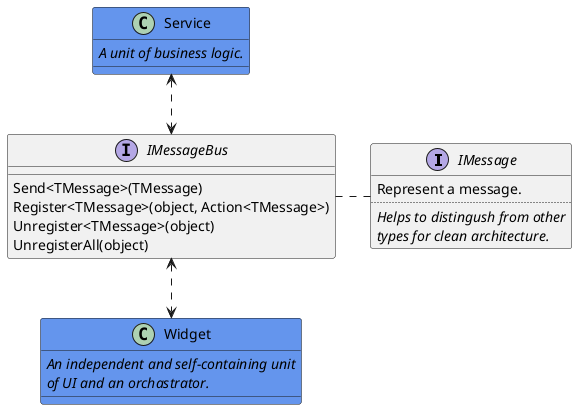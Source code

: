 @startuml architecture-overview

interface IMessage {
    Represent a message.
    ..
    <i>Helps to distingush from other</i>
    <i>types for clean architecture.</i>
}

interface IMessageBus {
    Send<TMessage>(TMessage)
    Register<TMessage>(object, Action<TMessage>)
    Unregister<TMessage>(object)
    UnregisterAll(object)
}

class Service #CornflowerBlue {
    <i>A unit of business logic.</i>
}

class Widget #CornflowerBlue {
    <i>An independent and self-containing unit</i>
    <i>of UI and an orchastrator.</i>
}

Service <..> IMessageBus
IMessageBus <..> Widget
IMessageBus . IMessage

@enduml

@startuml architecture-services

interface IWidgetManagementService #GreenYellow {
    Build(string) : WidgetInfo
    Build(WidgetVariant) : WidgetInfo
    Build(WidgetDescription) : WidgetInfo
    ..
    Start(string, string) : WidgetInfo
    Start(WidgetDescription) : WidgetInfo
    ..
    Activate(Guid, string)
    Deactivate(Guid)
    Destroy(Guid)
}

interface IWidgetFactory {
    Build(string) : WidgetInfo
    Build(WidgetVariant) : WidgetInfo
    Register(string, WidgetVariant)
}

class WidgetVariant<TCustomisation> {
    MediatorType : Type
    PresenterType : Type
    StateType : Type
    Customisation : TCustomisation
}

class WidgetDescription<TCustomisation> {
    VariantName : string
    Variant : WidgetVariant
    Position : string
    Customisation : TCustomisation
}

IWidgetFactory <- IWidgetManagementService
IWidgetManagementService .. WidgetDescription
IWidgetFactory .. WidgetVariant
WidgetVariant <- WidgetDescription

@enduml

@startuml architecture-widget

class WidgetMediator #CornflowerBlue {
    #IsActive : bool
    #InteractionPipe : IInteractionPipe
    #Logger : ILogger
    +Activate(string)
    +Activate(Action<RenderFragment>)
    +Deactivate()
    +Dispose()
    #GetCustomisation<TCustomisation>() : TCustomisation
    #GetState<TState>() : TState
    #GetPresenter<TPresenter>() : TPresenter
}

interface IInteractionPipe {
    Send<TMessage>(TMessage)
    Register<TMessage>(Action<TMessage>)
}

interface IWidgetCustomisation #CornflowerBlue {
    <i>A customisation for a widget.</i>
}

class WidgetState #CornflowerBlue {
    <i>A POCO object as a state of a widget.</i>
}

class WidgetLayoutComponent #CornflowerBlue {
    <i>A structure of Razor components.</i>
}


WidgetMediator ---> WidgetLayoutComponent
IWidgetCustomisation <- WidgetMediator
WidgetMediator -> WidgetState
WidgetMediator <.. IInteractionPipe
IInteractionPipe <.. WidgetLayoutComponent

@enduml

@startuml architecture-presenter

interface IWidgetPresenter {
    Activate(IPresenterInlineActivationContext)
    Activate(IPresenterInContainerActivationContext)
    Deactivate()
}

@enduml

@startuml messaging-interaction

collections components order 1
participant Mediator order 2


[-> components : send interaction
components -> components : bubling
components -> components : bubling
components -> Mediator : receive

@enduml

@startuml messaging-message

participant Mediator order 1
entity MessageBus order 2
collections services order 3

Mediator -> MessageBus : send message
MessageBus -> services : receive

...another time (broadcast)...

services -> MessageBus : send message
MessageBus -> services : receive
MessageBus -> services : receive
MessageBus -> Mediator : receive

@enduml

@startuml component-widget

class Widget {
    -VariantName : string
    -Position : string
    -Description : WidgetDescription
    +SetPosition(string)
    +SetDescription(WidgetDescription)
}

@enduml

@startuml component-container

class Container {
    -Key : string
    -ChildContent : RenderFragment
    +SetKey(string)
    +SetContent(RenderFragment)
}

@enduml

@startuml component-vm-region

class ViewModelRegion {
    -ChildContent: RenderFragment
    -ViewModel: INotifyPropertyChanged
    -Filter: string
}

@enduml

@startuml component-system

class CustomComponent<TModel> {
    <i>Implement connection with</i>
    <i>interaction pipeline.</i>
    ..
    -ViewModel : TModel
    +SetViewModel(TModel)
    #RegisterChild(IComponent)
}

@enduml